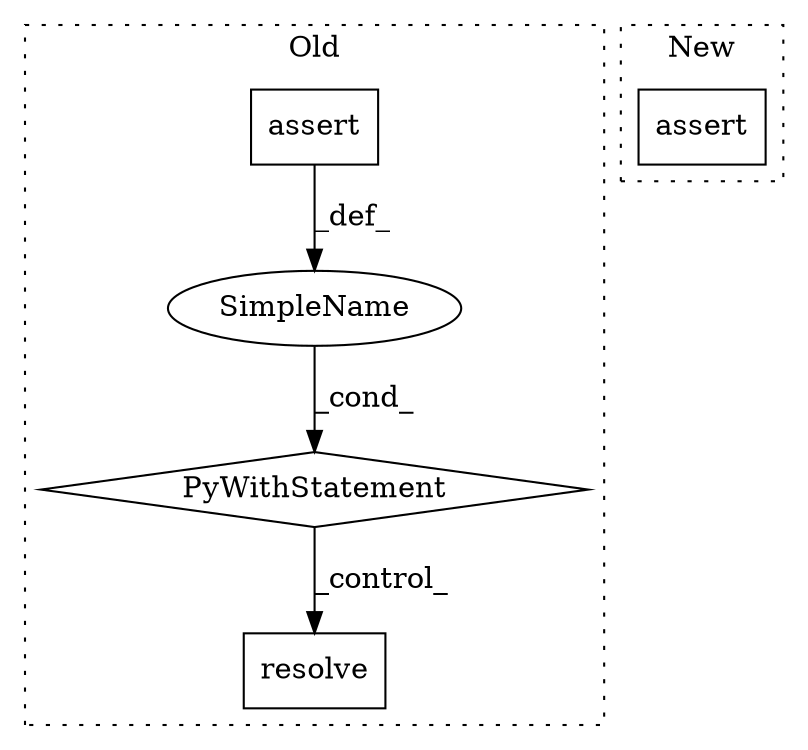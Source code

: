 digraph G {
subgraph cluster0 {
1 [label="resolve" a="32" s="8105,8163" l="8,1" shape="box"];
3 [label="SimpleName" a="42" s="" l="" shape="ellipse"];
4 [label="PyWithStatement" a="104" s="8049,8090" l="10,2" shape="diamond"];
5 [label="assert" a="32" s="8064,8089" l="13,1" shape="box"];
label = "Old";
style="dotted";
}
subgraph cluster1 {
2 [label="assert" a="32" s="8621,8688" l="13,1" shape="box"];
label = "New";
style="dotted";
}
3 -> 4 [label="_cond_"];
4 -> 1 [label="_control_"];
5 -> 3 [label="_def_"];
}
